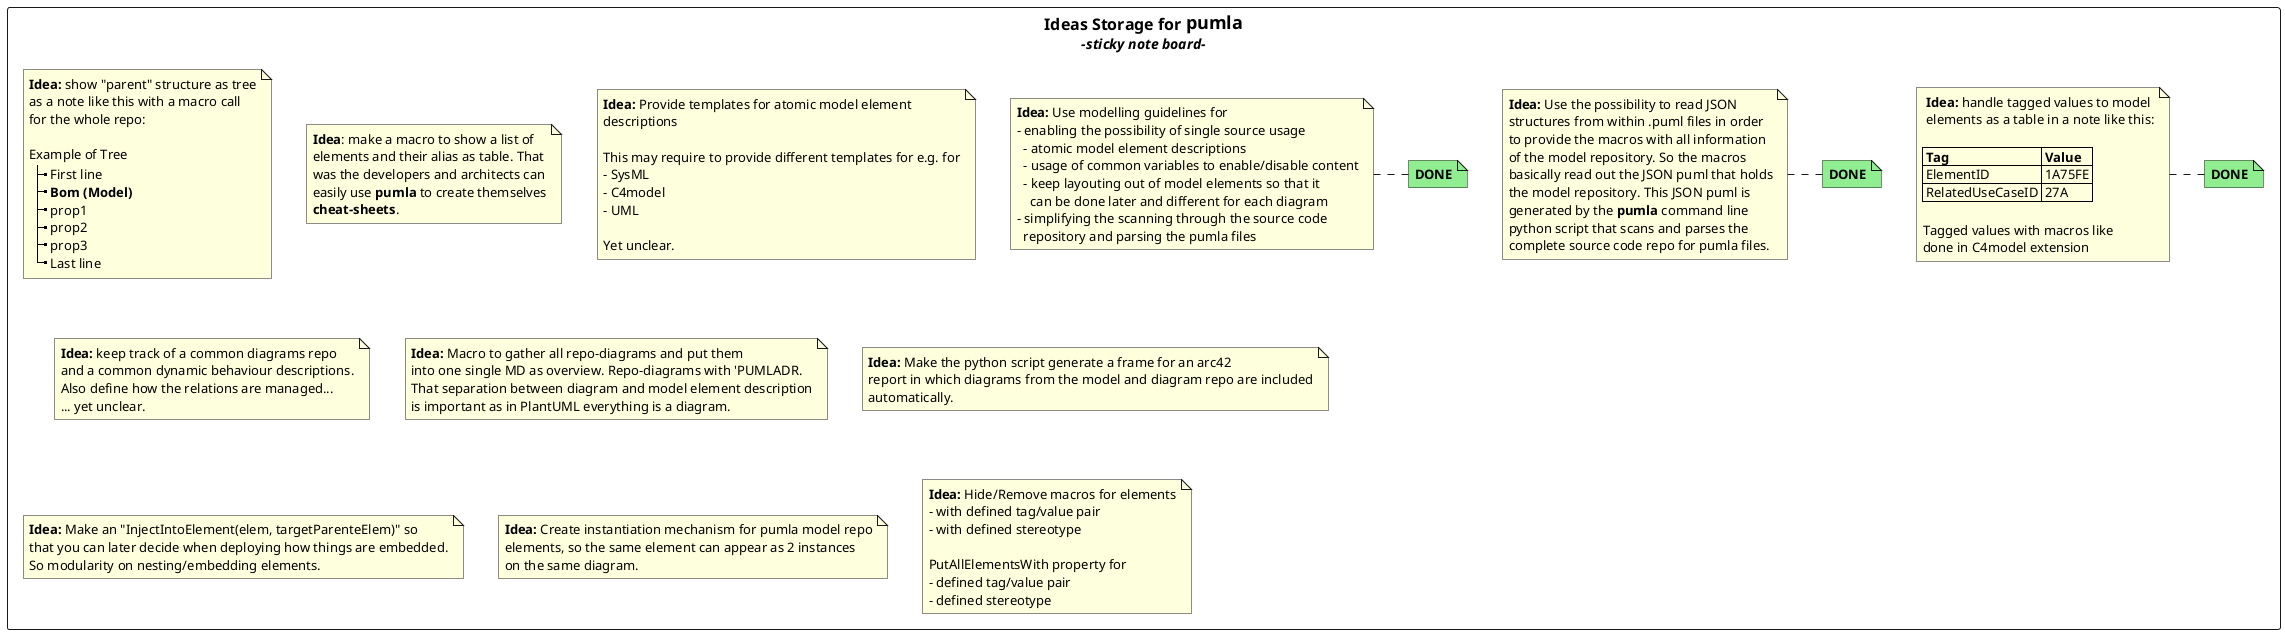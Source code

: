 @startuml



rectangle "== Ideas Storage for **pumla**\n <i>-sticky note board- " {

note as n1
   **Idea:** handle tagged values to model
   elements as a table in a note like this:

  |= Tag |= Value |
  | ElementID | 1A75FE |
  | RelatedUseCaseID | 27A |

  Tagged values with macros like
  done in C4model extension
end note

note right of n1 #back:lightGreen : **DONE**

note as n2
**Idea:** show "parent" structure as tree
as a note like this with a macro call
for the whole repo:

Example of Tree
|_ First line
|_ **Bom (Model)**
|_ prop1
|_ prop2
|_ prop3
|_ Last line
end note

note as n3
**Idea**: make a macro to show a list of
elements and their alias as table. That
was the developers and architects can
easily use **pumla** to create themselves
**cheat-sheets**.
end note

note as n4
**Idea:** Use the possibility to read JSON
structures from within .puml files in order
to provide the macros with all information
of the model repository. So the macros
basically read out the JSON puml that holds
the model repository. This JSON puml is
generated by the **pumla** command line
python script that scans and parses the
complete source code repo for pumla files.
end note

note right of n4 #back:lightGreen : **DONE**

note as n5
**Idea:** Use modelling guidelines for
- enabling the possibility of single source usage
  - atomic model element descriptions
  - usage of common variables to enable/disable content
  - keep layouting out of model elements so that it
    can be done later and different for each diagram
- simplifying the scanning through the source code
  repository and parsing the pumla files
end note

note right of n5 #back:lightGreen : **DONE**

note as n6
**Idea:** Provide templates for atomic model element
descriptions

This may require to provide different templates for e.g. for
- SysML
- C4model
- UML

Yet unclear.
end note

note as n7
**Idea:** keep track of a common diagrams repo
and a common dynamic behaviour descriptions.
Also define how the relations are managed...
... yet unclear.
end note

note as n8
**Idea:** Macro to gather all repo-diagrams and put them
into one single MD as overview. Repo-diagrams with 'PUMLADR.
That separation between diagram and model element description
is important as in PlantUML everything is a diagram.
end note

note as n9
**Idea:** Make the python script generate a frame for an arc42
report in which diagrams from the model and diagram repo are included
automatically.
end note

note as n10
**Idea:** Make an "InjectIntoElement(elem, targetParenteElem)" so
that you can later decide when deploying how things are embedded.
So modularity on nesting/embedding elements.
end note

note as n11
**Idea:** Create instantiation mechanism for pumla model repo
elements, so the same element can appear as 2 instances
on the same diagram.
end note

note as n12
**Idea:** Hide/Remove macros for elements
- with defined tag/value pair
- with defined stereotype

PutAllElementsWith property for
- defined tag/value pair
- defined stereotype
end note
}
@enduml
